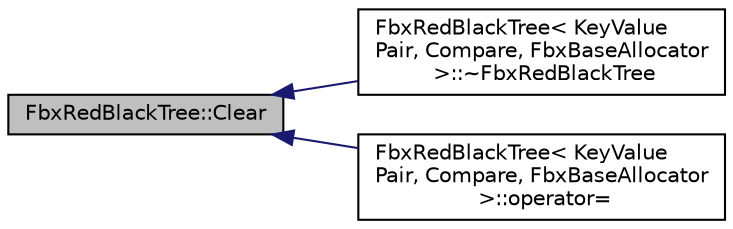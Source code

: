 digraph "FbxRedBlackTree::Clear"
{
  edge [fontname="Helvetica",fontsize="10",labelfontname="Helvetica",labelfontsize="10"];
  node [fontname="Helvetica",fontsize="10",shape=record];
  rankdir="LR";
  Node7 [label="FbxRedBlackTree::Clear",height=0.2,width=0.4,color="black", fillcolor="grey75", style="filled", fontcolor="black"];
  Node7 -> Node8 [dir="back",color="midnightblue",fontsize="10",style="solid",fontname="Helvetica"];
  Node8 [label="FbxRedBlackTree\< KeyValue\lPair, Compare, FbxBaseAllocator\l \>::~FbxRedBlackTree",height=0.2,width=0.4,color="black", fillcolor="white", style="filled",URL="$class_fbx_red_black_tree.html#ae12987fd6ad76bbb3b65bb3aeebb449c"];
  Node7 -> Node9 [dir="back",color="midnightblue",fontsize="10",style="solid",fontname="Helvetica"];
  Node9 [label="FbxRedBlackTree\< KeyValue\lPair, Compare, FbxBaseAllocator\l \>::operator=",height=0.2,width=0.4,color="black", fillcolor="white", style="filled",URL="$class_fbx_red_black_tree.html#aad39327aec57c013f40b53e5613ecb5b"];
}
